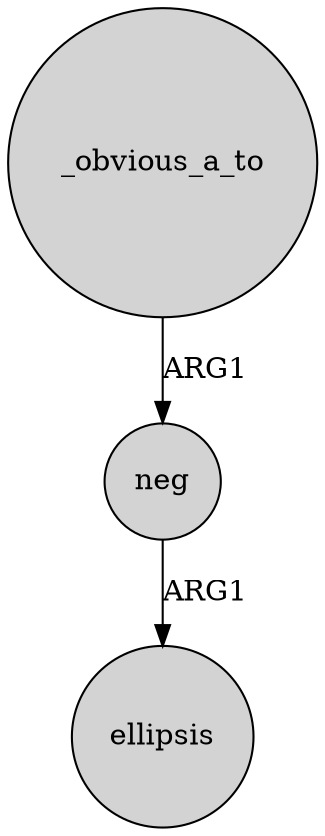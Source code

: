digraph {
	node [shape=circle style=filled]
	_obvious_a_to -> neg [label=ARG1]
	neg -> ellipsis [label=ARG1]
}
